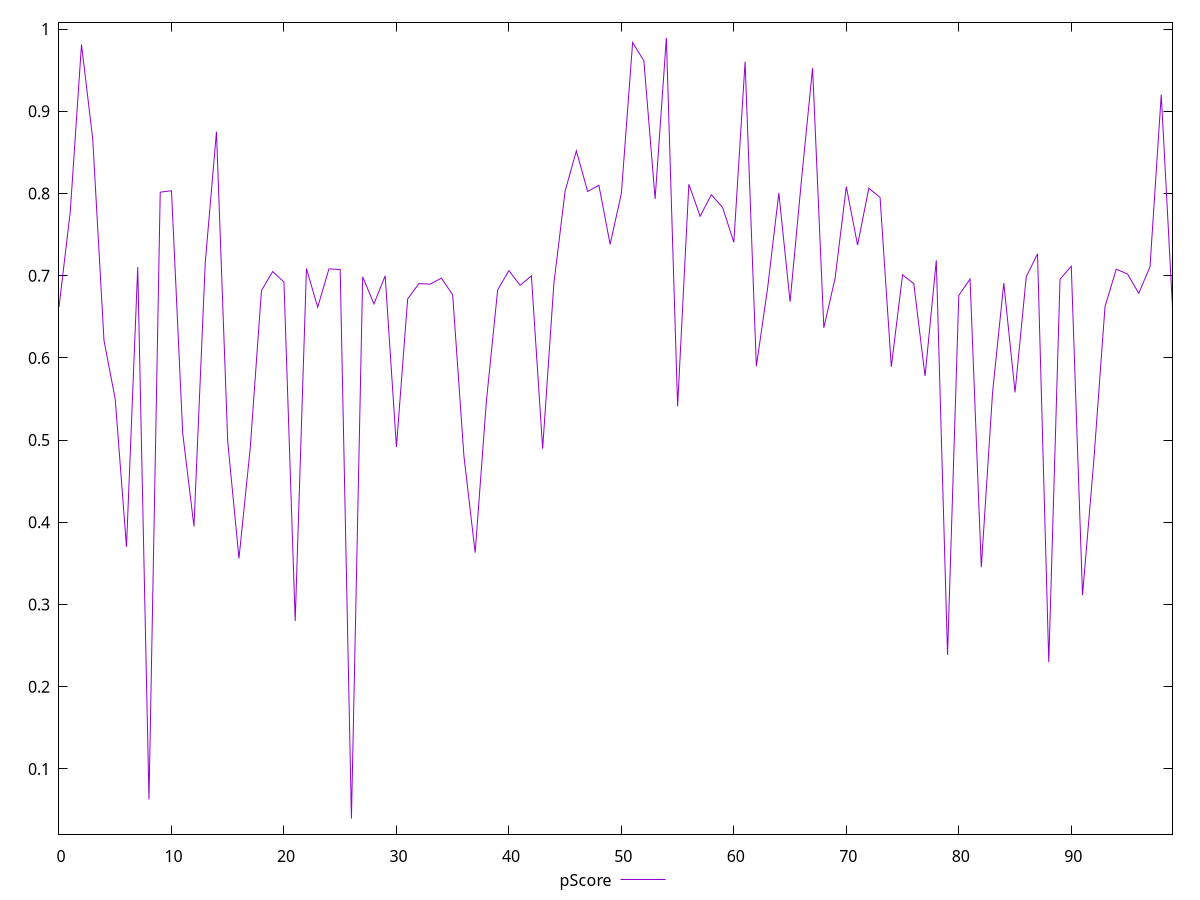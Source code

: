 reset

$pScore <<EOF
0 0.6619872317109445
1 0.7776819185882513
2 0.9811419774473256
3 0.8660838066663011
4 0.6210236314273698
5 0.5497223927630432
6 0.37010881657185596
7 0.7104510630937518
8 0.06280109108254067
9 0.8015842476253086
10 0.8032632951528672
11 0.508224920204388
12 0.3949706225342486
13 0.715334262512479
14 0.8750373237664651
15 0.49836491712299585
16 0.35607039243833494
17 0.4898458196079328
18 0.6819472152186414
19 0.7050475374097782
20 0.6922230336005519
21 0.279815804191625
22 0.7085643167154883
23 0.6616736035727857
24 0.7082471822099139
25 0.707501534550301
26 0.03966797370268349
27 0.6985855762709892
28 0.6656943423016705
29 0.699812236912668
30 0.49163081728960406
31 0.6717918407745034
32 0.6903550863749177
33 0.6896937734693046
34 0.6970232432679588
35 0.6767553109965647
36 0.48083214800755275
37 0.3630281178609229
38 0.5472961286249034
39 0.6826662975242372
40 0.7061914144431825
41 0.6883069577488912
42 0.6998897729805177
43 0.4895253050589337
44 0.6906466969559059
45 0.8031234723118839
46 0.8519198390213581
47 0.8024169386547021
48 0.809990710143109
49 0.7381400693341084
50 0.7999875510744807
51 0.9836760142963243
52 0.9613366213777467
53 0.7935083842988293
54 0.9892323166378709
55 0.5411216082152797
56 0.8112349045969265
57 0.7722583547567827
58 0.7984671094816622
59 0.7829648812401885
60 0.7405502867614137
61 0.9602990820953025
62 0.5897680618488733
63 0.6847973096881267
64 0.8005177538463581
65 0.6682871011162477
66 0.8145108976496558
67 0.9525167108103014
68 0.6365972970797327
69 0.6968315128899836
70 0.8082287369753495
71 0.737185597147056
72 0.8064151055447207
73 0.795267347704033
74 0.5891854014362918
75 0.7010858225636083
76 0.6902144047634201
77 0.577927910989507
78 0.7186135612474964
79 0.2387444174806984
80 0.675957634179023
81 0.6958992076631147
82 0.34535024887487276
83 0.5574636213615916
84 0.6910452145811584
85 0.5580220270032676
86 0.6988672433534763
87 0.7265415845611535
88 0.22988862950323363
89 0.6955995634582068
90 0.7115585994614888
91 0.31137949768134354
92 0.4744306496384392
93 0.6623890550872811
94 0.7078613019838185
95 0.7020829626347564
96 0.6785391432234938
97 0.7108268454060689
98 0.9202702338027107
99 0.6609457108035832
EOF

set key outside below
set xrange [0:99]
set yrange [0.02067668684397974:1.0082236034965746]
set trange [0.02067668684397974:1.0082236034965746]
set terminal svg size 640, 500 enhanced background rgb 'white'
set output "reprap/first-cpu-idle/samples/pages+cached+noexternal+nomedia+nocss/pScore/values.svg"

plot $pScore title "pScore" with line

reset

